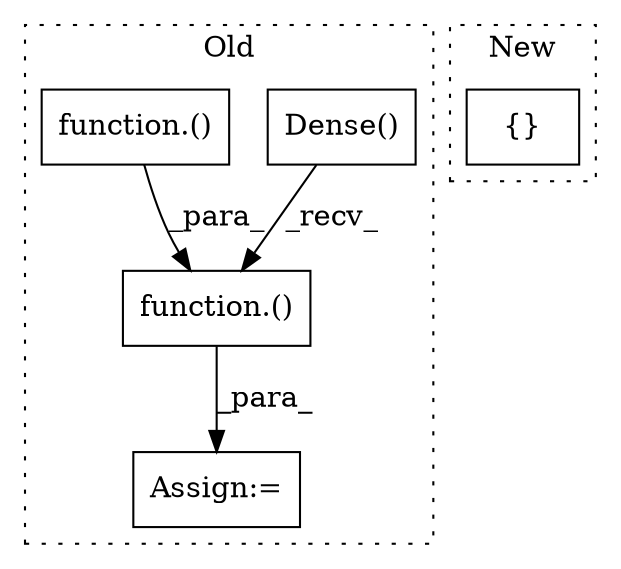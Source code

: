 digraph G {
subgraph cluster0 {
1 [label="Dense()" a="75" s="1240,1268" l="19,1" shape="box"];
3 [label="function.()" a="75" s="1240,1277" l="30,1" shape="box"];
4 [label="Assign:=" a="68" s="1237" l="3" shape="box"];
5 [label="function.()" a="75" s="1181,1215" l="25,1" shape="box"];
label = "Old";
style="dotted";
}
subgraph cluster1 {
2 [label="{}" a="59" s="1457,1464" l="1,0" shape="box"];
label = "New";
style="dotted";
}
1 -> 3 [label="_recv_"];
3 -> 4 [label="_para_"];
5 -> 3 [label="_para_"];
}
